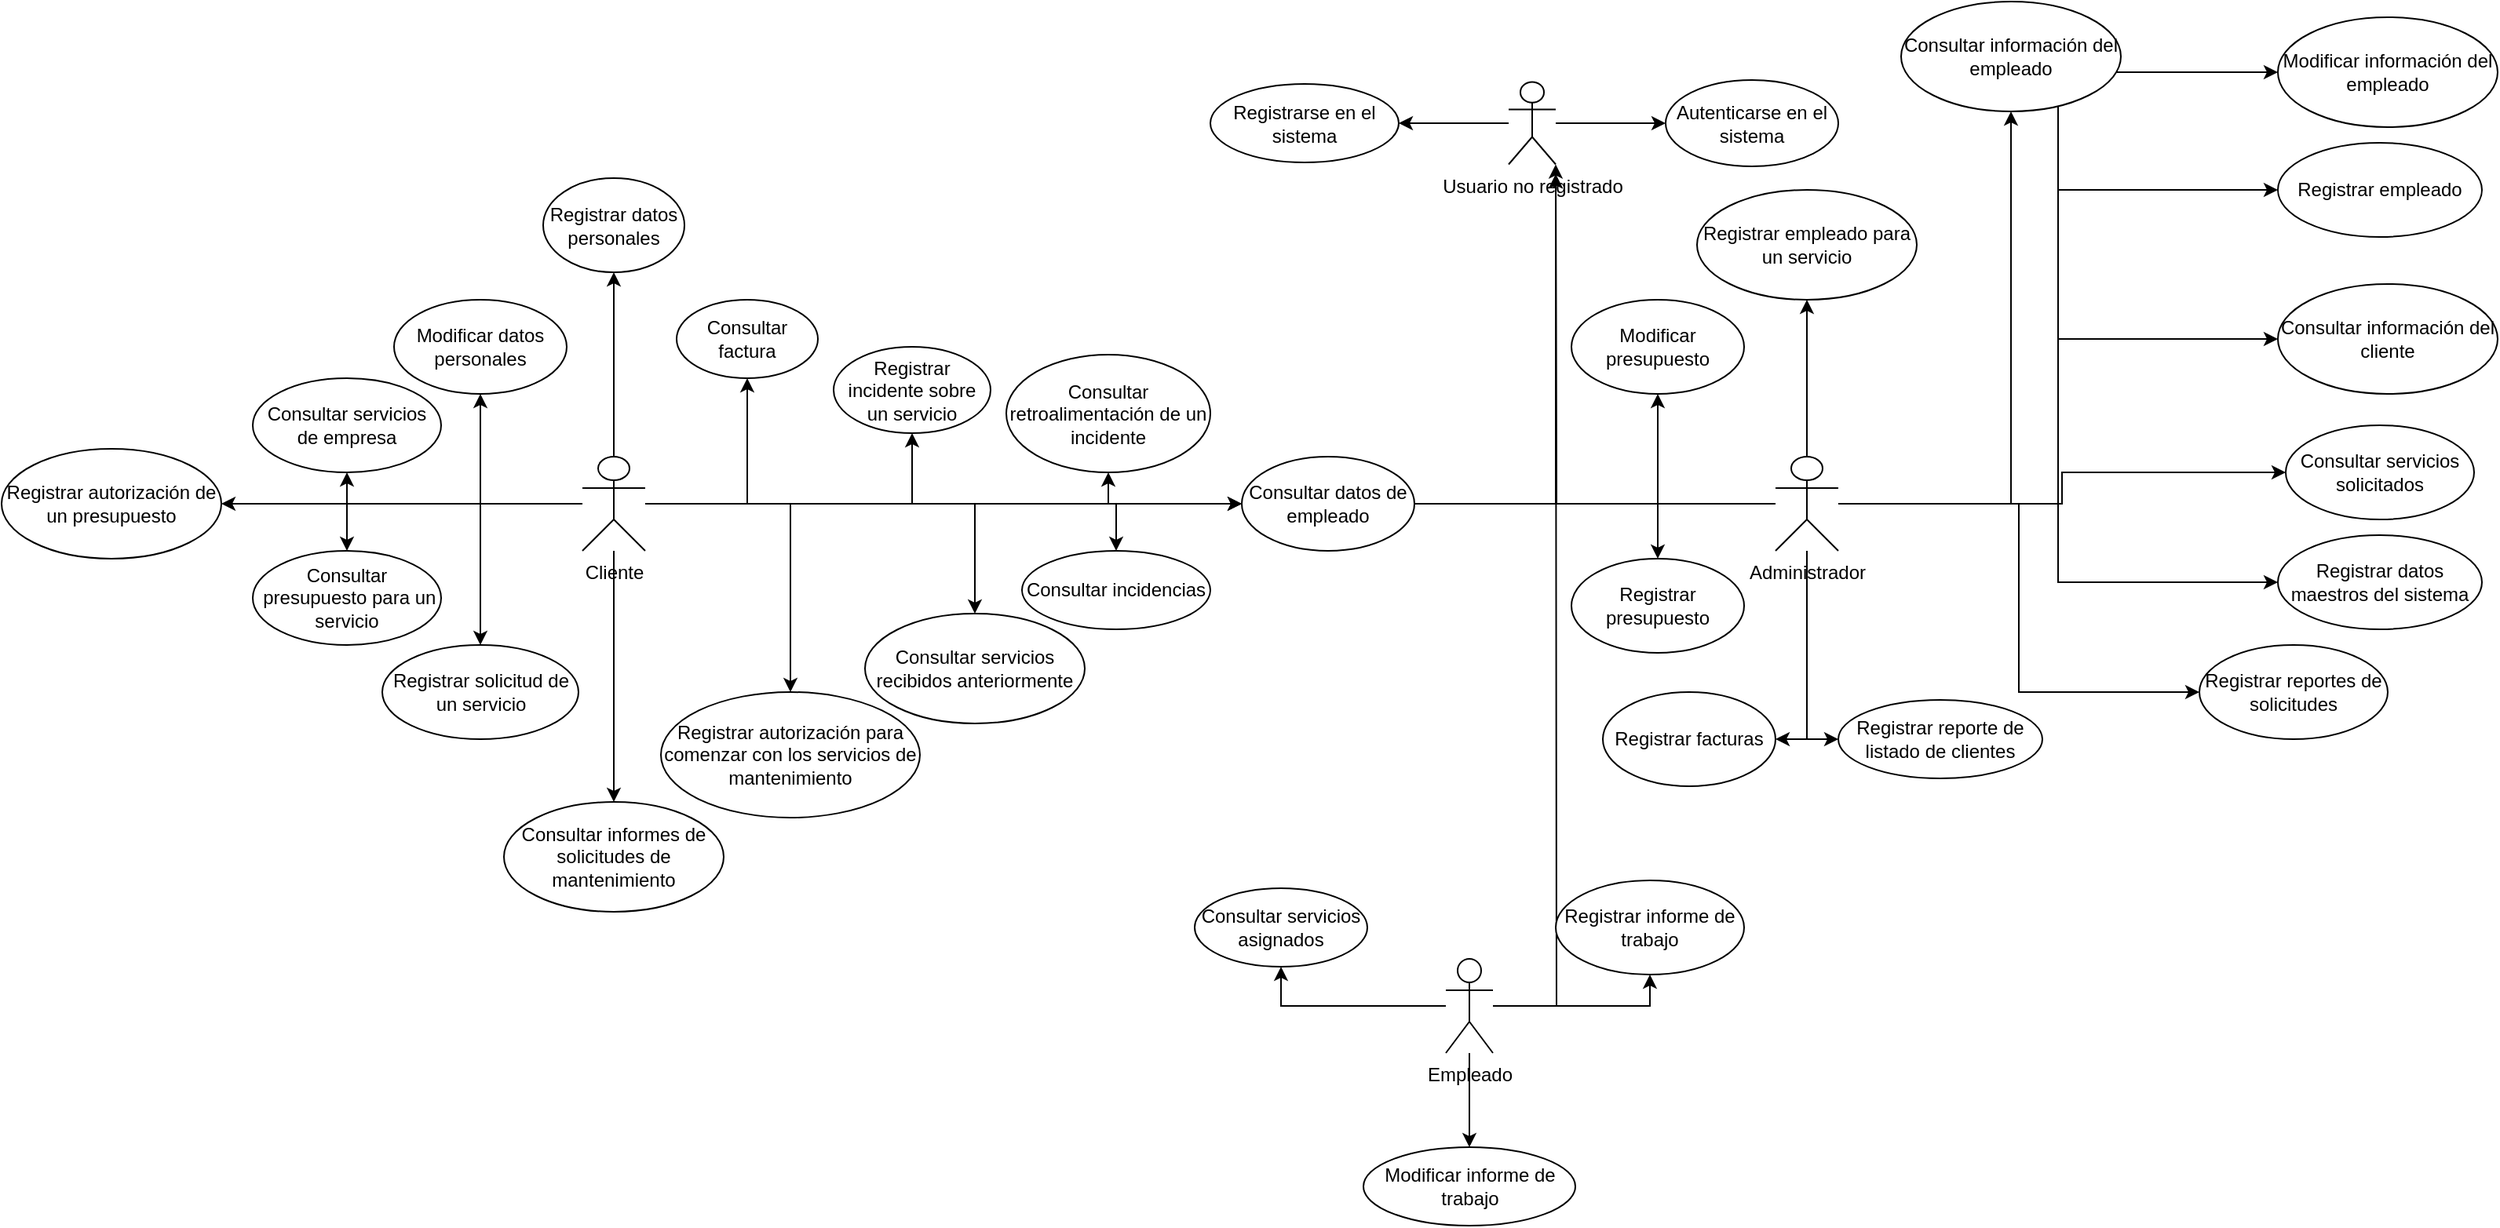 <mxfile version="14.3.0" type="github"><diagram id="-HzQWzrp_TkhPjHBSkK4" name="Page-1"><mxGraphModel dx="2921" dy="1227" grid="1" gridSize="10" guides="1" tooltips="1" connect="1" arrows="1" fold="1" page="1" pageScale="1" pageWidth="850" pageHeight="1100" math="0" shadow="0"><root><mxCell id="0"/><mxCell id="1" parent="0"/><mxCell id="2rFZSAxoaOs_2li2oSj8-9" value="" style="edgeStyle=orthogonalEdgeStyle;rounded=0;orthogonalLoop=1;jettySize=auto;html=1;" edge="1" parent="1" source="2rFZSAxoaOs_2li2oSj8-7" target="2rFZSAxoaOs_2li2oSj8-8"><mxGeometry relative="1" as="geometry"/></mxCell><mxCell id="2rFZSAxoaOs_2li2oSj8-12" value="" style="edgeStyle=orthogonalEdgeStyle;rounded=0;orthogonalLoop=1;jettySize=auto;html=1;" edge="1" parent="1" source="2rFZSAxoaOs_2li2oSj8-7" target="2rFZSAxoaOs_2li2oSj8-11"><mxGeometry relative="1" as="geometry"/></mxCell><mxCell id="2rFZSAxoaOs_2li2oSj8-7" value="Usuario no registrado" style="shape=umlActor;verticalLabelPosition=bottom;verticalAlign=top;html=1;" vertex="1" parent="1"><mxGeometry x="340" y="61.25" width="30" height="52.5" as="geometry"/></mxCell><mxCell id="2rFZSAxoaOs_2li2oSj8-8" value="Registrarse en el sistema" style="ellipse;whiteSpace=wrap;html=1;" vertex="1" parent="1"><mxGeometry x="150" y="62.5" width="120" height="50" as="geometry"/></mxCell><mxCell id="2rFZSAxoaOs_2li2oSj8-11" value="Autenticarse en el sistema" style="ellipse;whiteSpace=wrap;html=1;" vertex="1" parent="1"><mxGeometry x="440" y="60" width="110" height="55" as="geometry"/></mxCell><mxCell id="2rFZSAxoaOs_2li2oSj8-16" style="edgeStyle=orthogonalEdgeStyle;rounded=0;orthogonalLoop=1;jettySize=auto;html=1;" edge="1" parent="1" source="2rFZSAxoaOs_2li2oSj8-13" target="2rFZSAxoaOs_2li2oSj8-14"><mxGeometry relative="1" as="geometry"/></mxCell><mxCell id="2rFZSAxoaOs_2li2oSj8-21" style="edgeStyle=orthogonalEdgeStyle;rounded=0;orthogonalLoop=1;jettySize=auto;html=1;entryX=0.5;entryY=1;entryDx=0;entryDy=0;" edge="1" parent="1" source="2rFZSAxoaOs_2li2oSj8-13" target="2rFZSAxoaOs_2li2oSj8-20"><mxGeometry relative="1" as="geometry"><mxPoint x="-315" y="270" as="targetPoint"/></mxGeometry></mxCell><mxCell id="2rFZSAxoaOs_2li2oSj8-23" style="edgeStyle=orthogonalEdgeStyle;rounded=0;orthogonalLoop=1;jettySize=auto;html=1;entryX=0.5;entryY=1;entryDx=0;entryDy=0;" edge="1" parent="1" source="2rFZSAxoaOs_2li2oSj8-13" target="2rFZSAxoaOs_2li2oSj8-22"><mxGeometry relative="1" as="geometry"/></mxCell><mxCell id="2rFZSAxoaOs_2li2oSj8-25" style="edgeStyle=orthogonalEdgeStyle;rounded=0;orthogonalLoop=1;jettySize=auto;html=1;entryX=1;entryY=0.5;entryDx=0;entryDy=0;" edge="1" parent="1" source="2rFZSAxoaOs_2li2oSj8-13"><mxGeometry relative="1" as="geometry"><mxPoint x="-480.0" y="330" as="targetPoint"/></mxGeometry></mxCell><mxCell id="2rFZSAxoaOs_2li2oSj8-28" style="edgeStyle=orthogonalEdgeStyle;rounded=0;orthogonalLoop=1;jettySize=auto;html=1;entryX=0.5;entryY=0;entryDx=0;entryDy=0;" edge="1" parent="1" source="2rFZSAxoaOs_2li2oSj8-13" target="2rFZSAxoaOs_2li2oSj8-26"><mxGeometry relative="1" as="geometry"/></mxCell><mxCell id="2rFZSAxoaOs_2li2oSj8-31" style="edgeStyle=orthogonalEdgeStyle;rounded=0;orthogonalLoop=1;jettySize=auto;html=1;entryX=0.5;entryY=0;entryDx=0;entryDy=0;" edge="1" parent="1" source="2rFZSAxoaOs_2li2oSj8-13" target="2rFZSAxoaOs_2li2oSj8-29"><mxGeometry relative="1" as="geometry"/></mxCell><mxCell id="2rFZSAxoaOs_2li2oSj8-36" style="edgeStyle=orthogonalEdgeStyle;rounded=0;orthogonalLoop=1;jettySize=auto;html=1;entryX=0.5;entryY=0;entryDx=0;entryDy=0;" edge="1" parent="1" source="2rFZSAxoaOs_2li2oSj8-13" target="2rFZSAxoaOs_2li2oSj8-35"><mxGeometry relative="1" as="geometry"><mxPoint x="-225.0" y="480" as="targetPoint"/></mxGeometry></mxCell><mxCell id="2rFZSAxoaOs_2li2oSj8-39" style="edgeStyle=orthogonalEdgeStyle;rounded=0;orthogonalLoop=1;jettySize=auto;html=1;entryX=0.5;entryY=0;entryDx=0;entryDy=0;" edge="1" parent="1" source="2rFZSAxoaOs_2li2oSj8-13" target="2rFZSAxoaOs_2li2oSj8-38"><mxGeometry relative="1" as="geometry"/></mxCell><mxCell id="2rFZSAxoaOs_2li2oSj8-41" style="edgeStyle=orthogonalEdgeStyle;rounded=0;orthogonalLoop=1;jettySize=auto;html=1;entryX=0.5;entryY=1;entryDx=0;entryDy=0;" edge="1" parent="1" source="2rFZSAxoaOs_2li2oSj8-13" target="2rFZSAxoaOs_2li2oSj8-40"><mxGeometry relative="1" as="geometry"/></mxCell><mxCell id="2rFZSAxoaOs_2li2oSj8-45" style="edgeStyle=orthogonalEdgeStyle;rounded=0;orthogonalLoop=1;jettySize=auto;html=1;entryX=0.5;entryY=1;entryDx=0;entryDy=0;" edge="1" parent="1" source="2rFZSAxoaOs_2li2oSj8-13" target="2rFZSAxoaOs_2li2oSj8-44"><mxGeometry relative="1" as="geometry"><mxPoint x="105" y="340" as="targetPoint"/></mxGeometry></mxCell><mxCell id="2rFZSAxoaOs_2li2oSj8-48" style="edgeStyle=orthogonalEdgeStyle;rounded=0;orthogonalLoop=1;jettySize=auto;html=1;entryX=0.5;entryY=0;entryDx=0;entryDy=0;" edge="1" parent="1" source="2rFZSAxoaOs_2li2oSj8-13" target="2rFZSAxoaOs_2li2oSj8-46"><mxGeometry relative="1" as="geometry"/></mxCell><mxCell id="2rFZSAxoaOs_2li2oSj8-55" style="edgeStyle=orthogonalEdgeStyle;rounded=0;orthogonalLoop=1;jettySize=auto;html=1;entryX=0.5;entryY=0;entryDx=0;entryDy=0;" edge="1" parent="1" source="2rFZSAxoaOs_2li2oSj8-13" target="2rFZSAxoaOs_2li2oSj8-52"><mxGeometry relative="1" as="geometry"><mxPoint x="280.667" y="380" as="targetPoint"/></mxGeometry></mxCell><mxCell id="2rFZSAxoaOs_2li2oSj8-57" style="edgeStyle=orthogonalEdgeStyle;rounded=0;orthogonalLoop=1;jettySize=auto;html=1;entryX=0;entryY=0.5;entryDx=0;entryDy=0;" edge="1" parent="1" source="2rFZSAxoaOs_2li2oSj8-13" target="2rFZSAxoaOs_2li2oSj8-56"><mxGeometry relative="1" as="geometry"/></mxCell><mxCell id="2rFZSAxoaOs_2li2oSj8-58" style="edgeStyle=orthogonalEdgeStyle;rounded=0;orthogonalLoop=1;jettySize=auto;html=1;entryX=1;entryY=1;entryDx=0;entryDy=0;entryPerimeter=0;" edge="1" parent="1" source="2rFZSAxoaOs_2li2oSj8-56" target="2rFZSAxoaOs_2li2oSj8-7"><mxGeometry relative="1" as="geometry"><mxPoint x="160" y="190" as="targetPoint"/></mxGeometry></mxCell><mxCell id="2rFZSAxoaOs_2li2oSj8-60" style="edgeStyle=orthogonalEdgeStyle;rounded=0;orthogonalLoop=1;jettySize=auto;html=1;" edge="1" parent="1" source="2rFZSAxoaOs_2li2oSj8-13" target="2rFZSAxoaOs_2li2oSj8-17"><mxGeometry relative="1" as="geometry"/></mxCell><mxCell id="2rFZSAxoaOs_2li2oSj8-13" value="Cliente&lt;br&gt;" style="shape=umlActor;verticalLabelPosition=bottom;verticalAlign=top;html=1;" vertex="1" parent="1"><mxGeometry x="-250" y="300" width="40" height="60" as="geometry"/></mxCell><mxCell id="2rFZSAxoaOs_2li2oSj8-14" value="Consultar factura" style="ellipse;whiteSpace=wrap;html=1;" vertex="1" parent="1"><mxGeometry x="-190" y="200" width="90" height="50" as="geometry"/></mxCell><mxCell id="2rFZSAxoaOs_2li2oSj8-20" value="Modificar datos personales" style="ellipse;whiteSpace=wrap;html=1;" vertex="1" parent="1"><mxGeometry x="-370" y="200" width="110" height="60" as="geometry"/></mxCell><mxCell id="2rFZSAxoaOs_2li2oSj8-22" value="Consultar servicios de empresa" style="ellipse;whiteSpace=wrap;html=1;" vertex="1" parent="1"><mxGeometry x="-460" y="250" width="120" height="60" as="geometry"/></mxCell><mxCell id="2rFZSAxoaOs_2li2oSj8-24" value="Registrar autorización de un presupuesto" style="ellipse;whiteSpace=wrap;html=1;" vertex="1" parent="1"><mxGeometry x="-620" y="295" width="140" height="70" as="geometry"/></mxCell><mxCell id="2rFZSAxoaOs_2li2oSj8-26" value="Consultar &amp;nbsp;presupuesto para un servicio" style="ellipse;whiteSpace=wrap;html=1;" vertex="1" parent="1"><mxGeometry x="-460" y="360" width="120" height="60" as="geometry"/></mxCell><mxCell id="2rFZSAxoaOs_2li2oSj8-29" value="Registrar solicitud de un servicio" style="ellipse;whiteSpace=wrap;html=1;" vertex="1" parent="1"><mxGeometry x="-377.5" y="420" width="125" height="60" as="geometry"/></mxCell><mxCell id="2rFZSAxoaOs_2li2oSj8-35" value="Consultar informes de solicitudes de mantenimiento" style="ellipse;whiteSpace=wrap;html=1;" vertex="1" parent="1"><mxGeometry x="-300" y="520" width="140" height="70" as="geometry"/></mxCell><mxCell id="2rFZSAxoaOs_2li2oSj8-38" value="Registrar autorización para comenzar con los servicios de mantenimiento" style="ellipse;whiteSpace=wrap;html=1;" vertex="1" parent="1"><mxGeometry x="-200" y="450" width="165" height="80" as="geometry"/></mxCell><mxCell id="2rFZSAxoaOs_2li2oSj8-40" value="Registrar incidente sobre un servicio" style="ellipse;whiteSpace=wrap;html=1;" vertex="1" parent="1"><mxGeometry x="-90" y="230" width="100" height="55" as="geometry"/></mxCell><mxCell id="2rFZSAxoaOs_2li2oSj8-44" value="Consultar retroalimentación de un incidente" style="ellipse;whiteSpace=wrap;html=1;" vertex="1" parent="1"><mxGeometry x="20" y="235" width="130" height="75" as="geometry"/></mxCell><mxCell id="2rFZSAxoaOs_2li2oSj8-46" value="Consultar servicios recibidos anteriormente" style="ellipse;whiteSpace=wrap;html=1;" vertex="1" parent="1"><mxGeometry x="-70" y="400" width="140" height="70" as="geometry"/></mxCell><mxCell id="2rFZSAxoaOs_2li2oSj8-52" value="Consultar incidencias" style="ellipse;whiteSpace=wrap;html=1;" vertex="1" parent="1"><mxGeometry x="30" y="360" width="120" height="50" as="geometry"/></mxCell><mxCell id="2rFZSAxoaOs_2li2oSj8-17" value="Registrar datos personales" style="ellipse;whiteSpace=wrap;html=1;" vertex="1" parent="1"><mxGeometry x="-275" y="122.5" width="90" height="60" as="geometry"/></mxCell><mxCell id="2rFZSAxoaOs_2li2oSj8-56" value="Consultar datos de empleado" style="ellipse;whiteSpace=wrap;html=1;" vertex="1" parent="1"><mxGeometry x="170" y="300" width="110" height="60" as="geometry"/></mxCell><mxCell id="2rFZSAxoaOs_2li2oSj8-61" style="edgeStyle=orthogonalEdgeStyle;rounded=0;orthogonalLoop=1;jettySize=auto;html=1;" edge="1" parent="1" source="2rFZSAxoaOs_2li2oSj8-13" target="2rFZSAxoaOs_2li2oSj8-56"><mxGeometry relative="1" as="geometry"><mxPoint x="160" y="190" as="targetPoint"/><mxPoint x="-210" y="330.111" as="sourcePoint"/></mxGeometry></mxCell><mxCell id="2rFZSAxoaOs_2li2oSj8-64" style="edgeStyle=orthogonalEdgeStyle;rounded=0;orthogonalLoop=1;jettySize=auto;html=1;entryX=0.5;entryY=1;entryDx=0;entryDy=0;" edge="1" parent="1" source="2rFZSAxoaOs_2li2oSj8-62" target="2rFZSAxoaOs_2li2oSj8-63"><mxGeometry relative="1" as="geometry"/></mxCell><mxCell id="2rFZSAxoaOs_2li2oSj8-70" style="edgeStyle=orthogonalEdgeStyle;rounded=0;orthogonalLoop=1;jettySize=auto;html=1;" edge="1" parent="1" source="2rFZSAxoaOs_2li2oSj8-62" target="2rFZSAxoaOs_2li2oSj8-69"><mxGeometry relative="1" as="geometry"/></mxCell><mxCell id="2rFZSAxoaOs_2li2oSj8-72" style="edgeStyle=orthogonalEdgeStyle;rounded=0;orthogonalLoop=1;jettySize=auto;html=1;" edge="1" parent="1" source="2rFZSAxoaOs_2li2oSj8-62" target="2rFZSAxoaOs_2li2oSj8-71"><mxGeometry relative="1" as="geometry"/></mxCell><mxCell id="2rFZSAxoaOs_2li2oSj8-74" style="edgeStyle=orthogonalEdgeStyle;rounded=0;orthogonalLoop=1;jettySize=auto;html=1;entryX=1;entryY=0.5;entryDx=0;entryDy=0;" edge="1" parent="1" source="2rFZSAxoaOs_2li2oSj8-62" target="2rFZSAxoaOs_2li2oSj8-73"><mxGeometry relative="1" as="geometry"/></mxCell><mxCell id="2rFZSAxoaOs_2li2oSj8-77" style="edgeStyle=orthogonalEdgeStyle;rounded=0;orthogonalLoop=1;jettySize=auto;html=1;entryX=0;entryY=0.5;entryDx=0;entryDy=0;" edge="1" parent="1" source="2rFZSAxoaOs_2li2oSj8-62" target="2rFZSAxoaOs_2li2oSj8-75"><mxGeometry relative="1" as="geometry"/></mxCell><mxCell id="2rFZSAxoaOs_2li2oSj8-80" style="edgeStyle=orthogonalEdgeStyle;rounded=0;orthogonalLoop=1;jettySize=auto;html=1;entryX=0;entryY=0.5;entryDx=0;entryDy=0;" edge="1" parent="1" source="2rFZSAxoaOs_2li2oSj8-62" target="2rFZSAxoaOs_2li2oSj8-79"><mxGeometry relative="1" as="geometry"/></mxCell><mxCell id="2rFZSAxoaOs_2li2oSj8-83" style="edgeStyle=orthogonalEdgeStyle;rounded=0;orthogonalLoop=1;jettySize=auto;html=1;entryX=0;entryY=0.5;entryDx=0;entryDy=0;" edge="1" parent="1" source="2rFZSAxoaOs_2li2oSj8-62" target="2rFZSAxoaOs_2li2oSj8-82"><mxGeometry relative="1" as="geometry"/></mxCell><mxCell id="2rFZSAxoaOs_2li2oSj8-85" style="edgeStyle=orthogonalEdgeStyle;rounded=0;orthogonalLoop=1;jettySize=auto;html=1;entryX=0;entryY=0.5;entryDx=0;entryDy=0;" edge="1" parent="1" source="2rFZSAxoaOs_2li2oSj8-62" target="2rFZSAxoaOs_2li2oSj8-84"><mxGeometry relative="1" as="geometry"/></mxCell><mxCell id="2rFZSAxoaOs_2li2oSj8-88" style="edgeStyle=orthogonalEdgeStyle;rounded=0;orthogonalLoop=1;jettySize=auto;html=1;entryX=0;entryY=0.5;entryDx=0;entryDy=0;" edge="1" parent="1" source="2rFZSAxoaOs_2li2oSj8-62" target="2rFZSAxoaOs_2li2oSj8-87"><mxGeometry relative="1" as="geometry"/></mxCell><mxCell id="2rFZSAxoaOs_2li2oSj8-90" style="edgeStyle=orthogonalEdgeStyle;rounded=0;orthogonalLoop=1;jettySize=auto;html=1;entryX=0;entryY=0.5;entryDx=0;entryDy=0;" edge="1" parent="1" source="2rFZSAxoaOs_2li2oSj8-62" target="2rFZSAxoaOs_2li2oSj8-89"><mxGeometry relative="1" as="geometry"/></mxCell><mxCell id="2rFZSAxoaOs_2li2oSj8-92" style="edgeStyle=orthogonalEdgeStyle;rounded=0;orthogonalLoop=1;jettySize=auto;html=1;entryX=0;entryY=0.5;entryDx=0;entryDy=0;" edge="1" parent="1" source="2rFZSAxoaOs_2li2oSj8-62" target="2rFZSAxoaOs_2li2oSj8-91"><mxGeometry relative="1" as="geometry"/></mxCell><mxCell id="2rFZSAxoaOs_2li2oSj8-95" style="edgeStyle=orthogonalEdgeStyle;rounded=0;orthogonalLoop=1;jettySize=auto;html=1;entryX=0.5;entryY=1;entryDx=0;entryDy=0;" edge="1" parent="1" source="2rFZSAxoaOs_2li2oSj8-62" target="2rFZSAxoaOs_2li2oSj8-93"><mxGeometry relative="1" as="geometry"/></mxCell><mxCell id="2rFZSAxoaOs_2li2oSj8-96" style="edgeStyle=orthogonalEdgeStyle;rounded=0;orthogonalLoop=1;jettySize=auto;html=1;" edge="1" parent="1" source="2rFZSAxoaOs_2li2oSj8-62"><mxGeometry relative="1" as="geometry"><mxPoint x="370" y="120" as="targetPoint"/></mxGeometry></mxCell><mxCell id="2rFZSAxoaOs_2li2oSj8-62" value="Administrador&lt;br&gt;" style="shape=umlActor;verticalLabelPosition=bottom;verticalAlign=top;html=1;" vertex="1" parent="1"><mxGeometry x="510" y="300" width="40" height="60" as="geometry"/></mxCell><mxCell id="2rFZSAxoaOs_2li2oSj8-63" value="Registrar empleado para un servicio" style="ellipse;whiteSpace=wrap;html=1;" vertex="1" parent="1"><mxGeometry x="460" y="130" width="140" height="70" as="geometry"/></mxCell><mxCell id="2rFZSAxoaOs_2li2oSj8-69" value="Modificar presupuesto" style="ellipse;whiteSpace=wrap;html=1;" vertex="1" parent="1"><mxGeometry x="380" y="200" width="110" height="60" as="geometry"/></mxCell><mxCell id="2rFZSAxoaOs_2li2oSj8-71" value="Registrar presupuesto" style="ellipse;whiteSpace=wrap;html=1;" vertex="1" parent="1"><mxGeometry x="380" y="365" width="110" height="60" as="geometry"/></mxCell><mxCell id="2rFZSAxoaOs_2li2oSj8-73" value="Registrar facturas" style="ellipse;whiteSpace=wrap;html=1;" vertex="1" parent="1"><mxGeometry x="400" y="450" width="110" height="60" as="geometry"/></mxCell><mxCell id="2rFZSAxoaOs_2li2oSj8-75" value="Registrar reporte de listado de clientes" style="ellipse;whiteSpace=wrap;html=1;" vertex="1" parent="1"><mxGeometry x="550" y="455" width="130" height="50" as="geometry"/></mxCell><mxCell id="2rFZSAxoaOs_2li2oSj8-79" value="Registrar reportes de solicitudes" style="ellipse;whiteSpace=wrap;html=1;" vertex="1" parent="1"><mxGeometry x="780" y="420" width="120" height="60" as="geometry"/></mxCell><mxCell id="2rFZSAxoaOs_2li2oSj8-82" value="Registrar datos maestros del sistema" style="ellipse;whiteSpace=wrap;html=1;" vertex="1" parent="1"><mxGeometry x="830" y="350" width="130" height="60" as="geometry"/></mxCell><mxCell id="2rFZSAxoaOs_2li2oSj8-84" value="Consultar servicios solicitados" style="ellipse;whiteSpace=wrap;html=1;" vertex="1" parent="1"><mxGeometry x="835" y="280" width="120" height="60" as="geometry"/></mxCell><mxCell id="2rFZSAxoaOs_2li2oSj8-87" value="Consultar información del cliente" style="ellipse;whiteSpace=wrap;html=1;" vertex="1" parent="1"><mxGeometry x="830" y="190" width="140" height="70" as="geometry"/></mxCell><mxCell id="2rFZSAxoaOs_2li2oSj8-89" value="Registrar empleado" style="ellipse;whiteSpace=wrap;html=1;" vertex="1" parent="1"><mxGeometry x="830" y="100" width="130" height="60" as="geometry"/></mxCell><mxCell id="2rFZSAxoaOs_2li2oSj8-91" value="Modificar información del empleado" style="ellipse;whiteSpace=wrap;html=1;" vertex="1" parent="1"><mxGeometry x="830" y="20" width="140" height="70" as="geometry"/></mxCell><mxCell id="2rFZSAxoaOs_2li2oSj8-93" value="Consultar información del empleado" style="ellipse;whiteSpace=wrap;html=1;" vertex="1" parent="1"><mxGeometry x="590" y="10" width="140" height="70" as="geometry"/></mxCell><mxCell id="2rFZSAxoaOs_2li2oSj8-109" style="edgeStyle=orthogonalEdgeStyle;rounded=0;orthogonalLoop=1;jettySize=auto;html=1;entryX=0.5;entryY=1;entryDx=0;entryDy=0;" edge="1" parent="1" source="2rFZSAxoaOs_2li2oSj8-101" target="2rFZSAxoaOs_2li2oSj8-108"><mxGeometry relative="1" as="geometry"/></mxCell><mxCell id="2rFZSAxoaOs_2li2oSj8-110" style="edgeStyle=orthogonalEdgeStyle;rounded=0;orthogonalLoop=1;jettySize=auto;html=1;entryX=0.5;entryY=1;entryDx=0;entryDy=0;" edge="1" parent="1" source="2rFZSAxoaOs_2li2oSj8-101" target="2rFZSAxoaOs_2li2oSj8-105"><mxGeometry relative="1" as="geometry"/></mxCell><mxCell id="2rFZSAxoaOs_2li2oSj8-112" style="edgeStyle=orthogonalEdgeStyle;rounded=0;orthogonalLoop=1;jettySize=auto;html=1;entryX=0.5;entryY=0;entryDx=0;entryDy=0;" edge="1" parent="1" source="2rFZSAxoaOs_2li2oSj8-101" target="2rFZSAxoaOs_2li2oSj8-111"><mxGeometry relative="1" as="geometry"/></mxCell><mxCell id="2rFZSAxoaOs_2li2oSj8-113" style="edgeStyle=orthogonalEdgeStyle;rounded=0;orthogonalLoop=1;jettySize=auto;html=1;" edge="1" parent="1" source="2rFZSAxoaOs_2li2oSj8-101"><mxGeometry relative="1" as="geometry"><mxPoint x="370" y="120" as="targetPoint"/></mxGeometry></mxCell><mxCell id="2rFZSAxoaOs_2li2oSj8-101" value="Empleado" style="shape=umlActor;verticalLabelPosition=bottom;verticalAlign=top;html=1;" vertex="1" parent="1"><mxGeometry x="300" y="620" width="30" height="60" as="geometry"/></mxCell><mxCell id="2rFZSAxoaOs_2li2oSj8-105" value="Consultar servicios asignados" style="ellipse;whiteSpace=wrap;html=1;" vertex="1" parent="1"><mxGeometry x="140" y="575" width="110" height="50" as="geometry"/></mxCell><mxCell id="2rFZSAxoaOs_2li2oSj8-108" value="Registrar informe de trabajo" style="ellipse;whiteSpace=wrap;html=1;" vertex="1" parent="1"><mxGeometry x="370" y="570" width="120" height="60" as="geometry"/></mxCell><mxCell id="2rFZSAxoaOs_2li2oSj8-111" value="Modificar informe de trabajo" style="ellipse;whiteSpace=wrap;html=1;" vertex="1" parent="1"><mxGeometry x="247.5" y="740" width="135" height="50" as="geometry"/></mxCell></root></mxGraphModel></diagram></mxfile>
